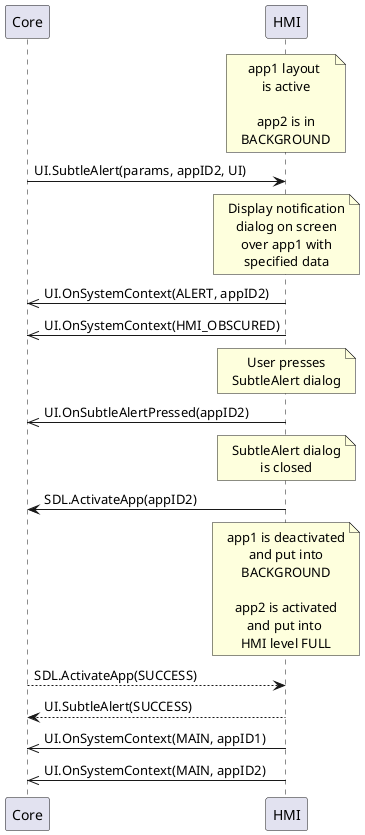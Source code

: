 @startuml OnSubtleAlertPressed

participant Core
participant HMI

skinparam NoteTextAlignment center

note over HMI
app1 layout 
is active

app2 is in
BACKGROUND
end note

Core -> HMI: UI.SubtleAlert(params, appID2, UI)

note over HMI
Display notification
dialog on screen
over app1 with
specified data
end note

HMI ->> Core: UI.OnSystemContext(ALERT, appID2)
HMI ->> Core: UI.OnSystemContext(HMI_OBSCURED)

note over HMI
User presses
SubtleAlert dialog
end note

HMI ->> Core: UI.OnSubtleAlertPressed(appID2)

note over HMI
SubtleAlert dialog
is closed
end note

HMI -> Core: SDL.ActivateApp(appID2)

note over HMI
app1 is deactivated
and put into
BACKGROUND

app2 is activated
and put into 
HMI level FULL
end note

Core --> HMI: SDL.ActivateApp(SUCCESS)

HMI --> Core: UI.SubtleAlert(SUCCESS)

HMI ->> Core: UI.OnSystemContext(MAIN, appID1)
HMI ->> Core: UI.OnSystemContext(MAIN, appID2)

@enduml
